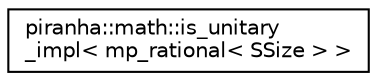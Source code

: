 digraph "Graphical Class Hierarchy"
{
  edge [fontname="Helvetica",fontsize="10",labelfontname="Helvetica",labelfontsize="10"];
  node [fontname="Helvetica",fontsize="10",shape=record];
  rankdir="LR";
  Node0 [label="piranha::math::is_unitary\l_impl\< mp_rational\< SSize \> \>",height=0.2,width=0.4,color="black", fillcolor="white", style="filled",URL="$structpiranha_1_1math_1_1is__unitary__impl_3_01mp__rational_3_01_s_size_01_4_01_4.html",tooltip="Specialisation of the implementation of piranha::math::is_unitary() for piranha::mp_rational. "];
}
